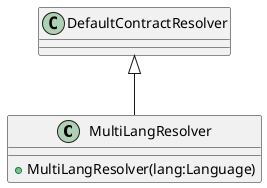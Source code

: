 @startuml
class MultiLangResolver {
    + MultiLangResolver(lang:Language)
}
DefaultContractResolver <|-- MultiLangResolver
@enduml
